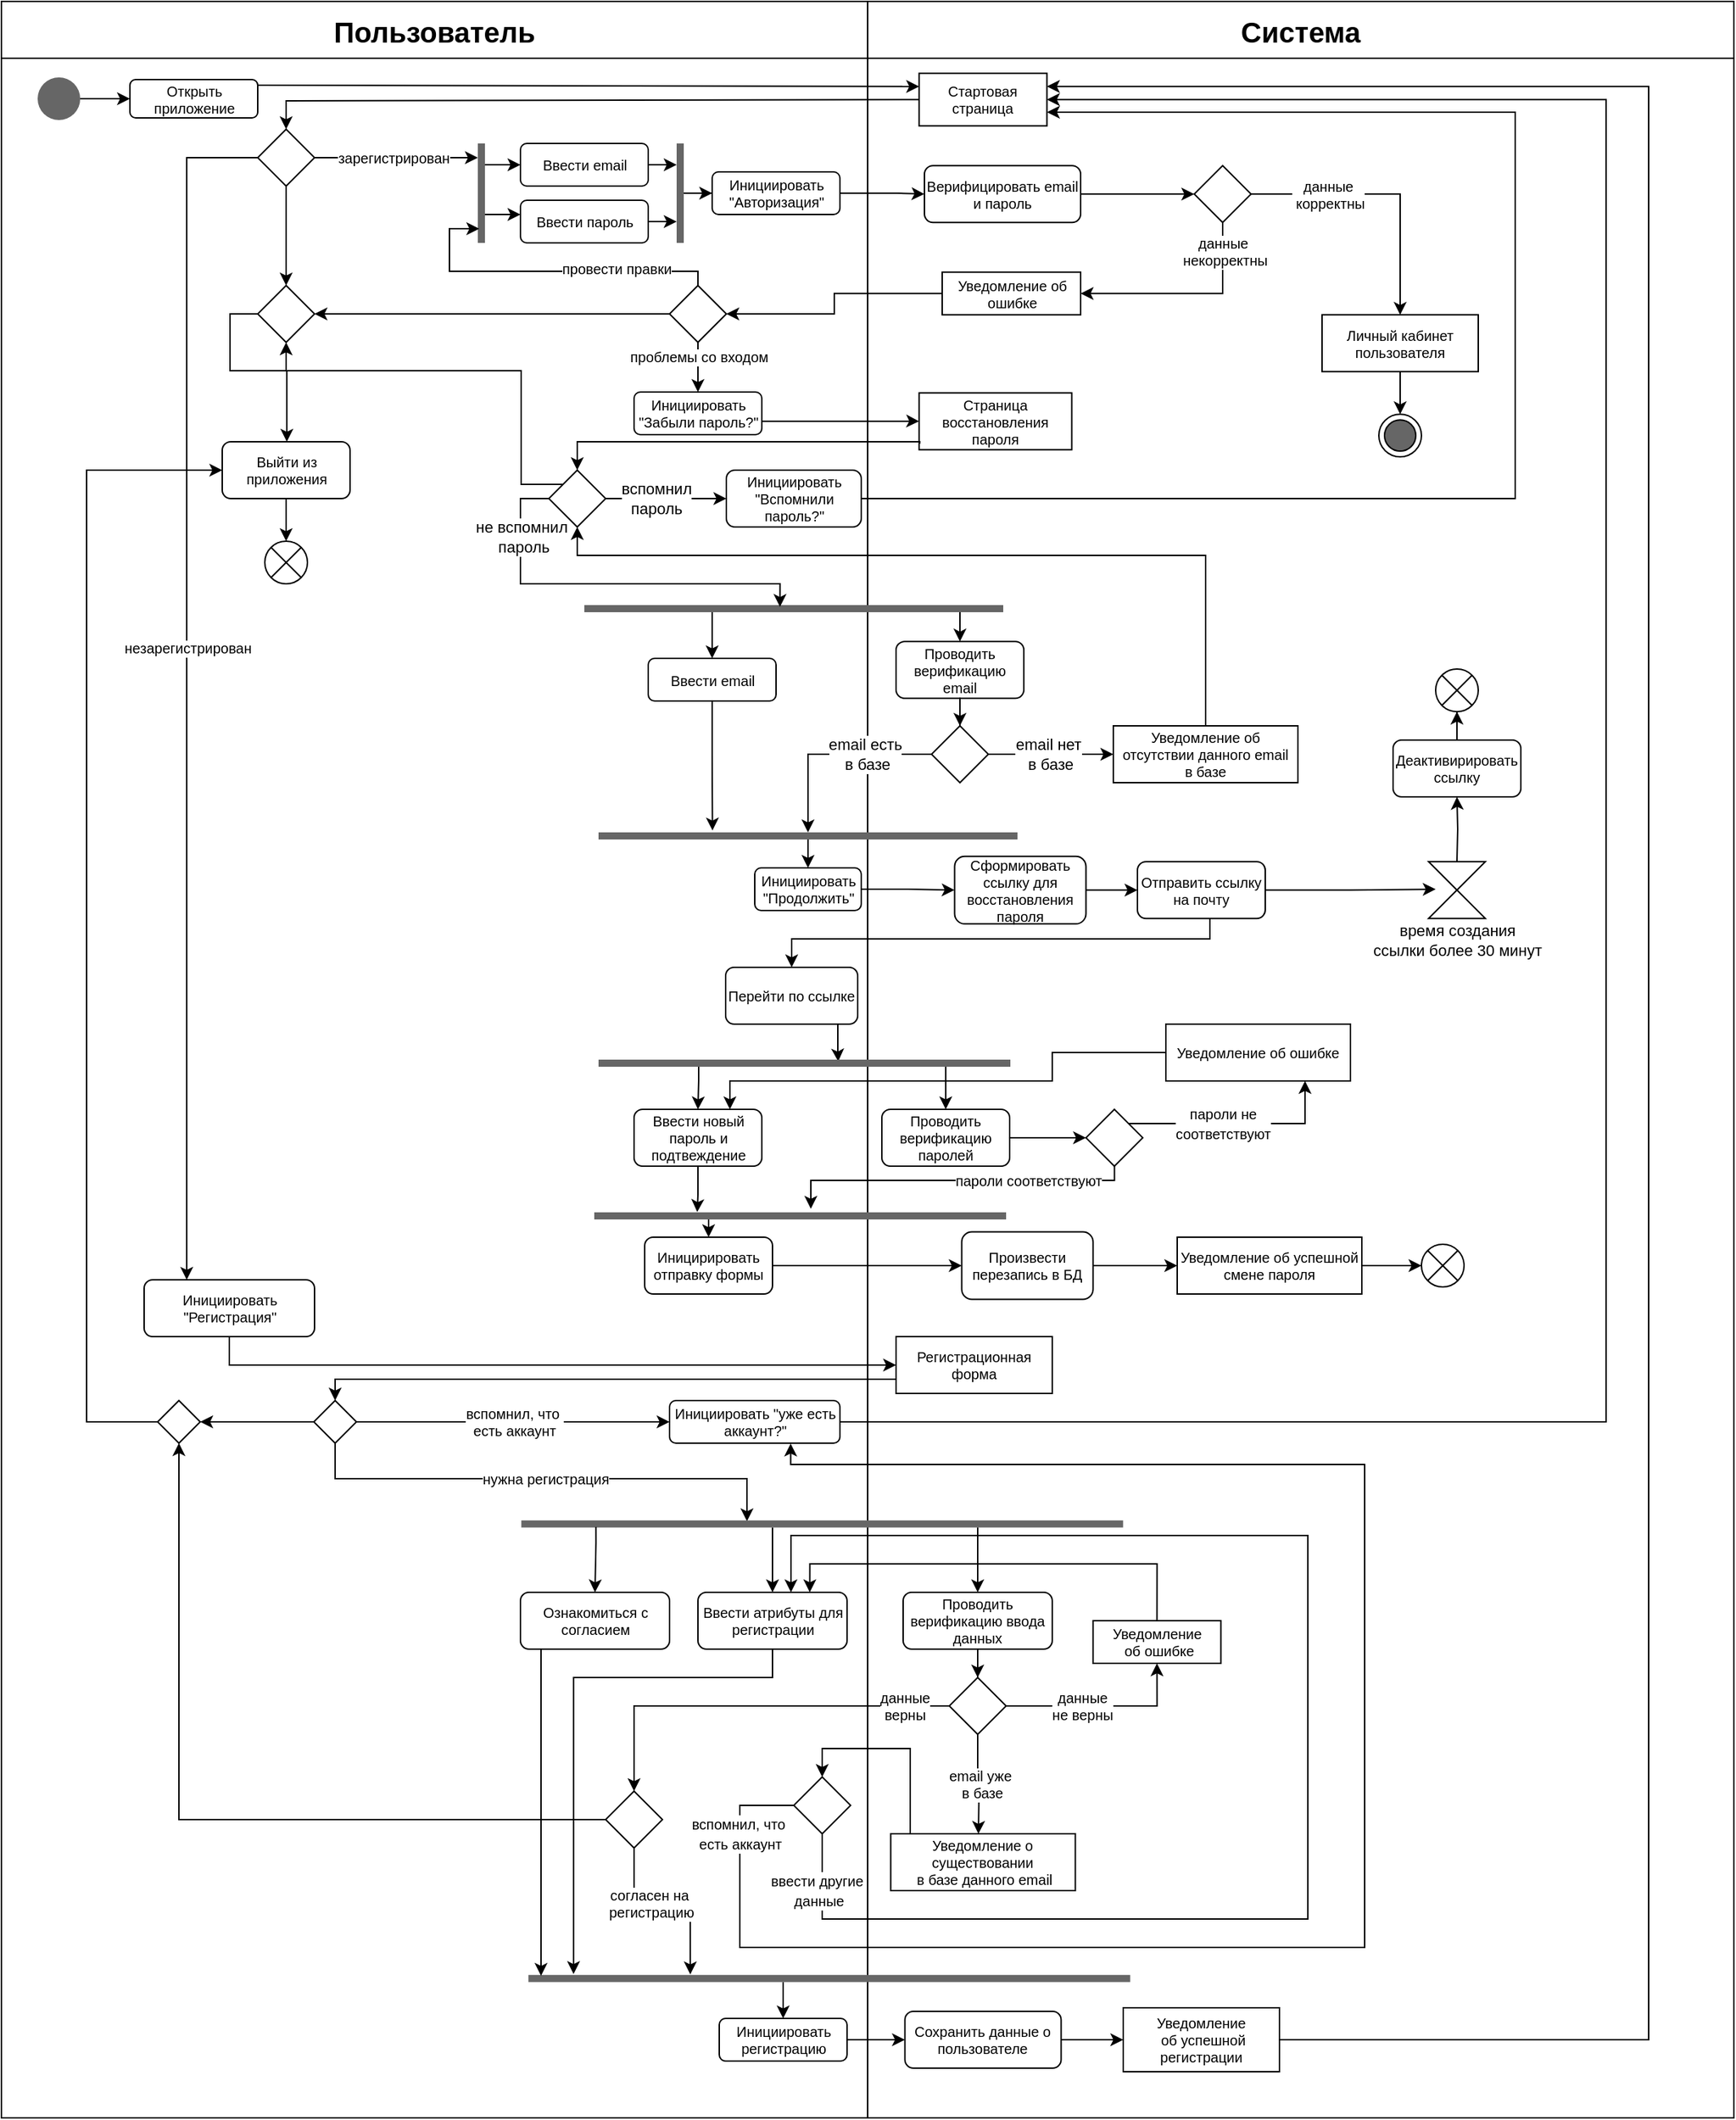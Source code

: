 <mxfile version="14.6.13" type="device" pages="2"><diagram id="f1z1NEqPtgm5kU-OfH7x" name="Registration/Authorization"><mxGraphModel dx="946" dy="657" grid="1" gridSize="10" guides="1" tooltips="1" connect="1" arrows="1" fold="1" page="1" pageScale="1" pageWidth="850" pageHeight="1100" math="0" shadow="0"><root><mxCell id="0"/><mxCell id="1" parent="0"/><mxCell id="p-WP7O-2NvVaQFSWvMlQ-8" value="Система" style="swimlane;fontSize=20;startSize=40;" parent="1" vertex="1"><mxGeometry x="620" y="10" width="610" height="1490" as="geometry"><mxRectangle x="720" y="10" width="70" height="23" as="alternateBounds"/></mxGeometry></mxCell><mxCell id="8JelGKM6iCUMPAPtBqXk-7" style="edgeStyle=orthogonalEdgeStyle;orthogonalLoop=1;jettySize=auto;html=1;entryX=0;entryY=0.5;entryDx=0;entryDy=0;rounded=0;fontSize=10;" parent="p-WP7O-2NvVaQFSWvMlQ-8" source="p-WP7O-2NvVaQFSWvMlQ-26" target="p-WP7O-2NvVaQFSWvMlQ-29" edge="1"><mxGeometry relative="1" as="geometry"><Array as="points"/></mxGeometry></mxCell><mxCell id="p-WP7O-2NvVaQFSWvMlQ-26" value="Верифицировать email и пароль" style="whiteSpace=wrap;html=1;rounded=1;fontSize=10;" parent="p-WP7O-2NvVaQFSWvMlQ-8" vertex="1"><mxGeometry x="40" y="115.63" width="110" height="40" as="geometry"/></mxCell><mxCell id="p-WP7O-2NvVaQFSWvMlQ-33" value="данные&lt;br style=&quot;font-size: 10px;&quot;&gt;&amp;nbsp;корректны" style="edgeStyle=orthogonalEdgeStyle;orthogonalLoop=1;jettySize=auto;html=1;rounded=0;exitX=1;exitY=0.5;exitDx=0;exitDy=0;entryX=0.5;entryY=0;entryDx=0;entryDy=0;fontSize=10;" parent="p-WP7O-2NvVaQFSWvMlQ-8" source="p-WP7O-2NvVaQFSWvMlQ-29" target="8JelGKM6iCUMPAPtBqXk-32" edge="1"><mxGeometry x="-0.429" relative="1" as="geometry"><mxPoint x="357" y="220.63" as="sourcePoint"/><mxPoint x="480" y="330.63" as="targetPoint"/><Array as="points"><mxPoint x="375" y="135.63"/></Array><mxPoint as="offset"/></mxGeometry></mxCell><mxCell id="p-WP7O-2NvVaQFSWvMlQ-34" value="данные&lt;br style=&quot;font-size: 10px;&quot;&gt;&amp;nbsp;некорректны" style="edgeStyle=orthogonalEdgeStyle;orthogonalLoop=1;jettySize=auto;html=1;entryX=1;entryY=0.5;entryDx=0;entryDy=0;rounded=0;fontSize=10;" parent="p-WP7O-2NvVaQFSWvMlQ-8" source="p-WP7O-2NvVaQFSWvMlQ-29" target="8JelGKM6iCUMPAPtBqXk-8" edge="1"><mxGeometry x="-0.724" relative="1" as="geometry"><mxPoint as="offset"/><mxPoint x="340" y="300.63" as="targetPoint"/><Array as="points"><mxPoint x="250" y="205.63"/></Array></mxGeometry></mxCell><mxCell id="p-WP7O-2NvVaQFSWvMlQ-29" value="" style="rhombus;whiteSpace=wrap;html=1;fontSize=10;" parent="p-WP7O-2NvVaQFSWvMlQ-8" vertex="1"><mxGeometry x="230" y="115.63" width="40" height="40" as="geometry"/></mxCell><mxCell id="8JelGKM6iCUMPAPtBqXk-8" value="Уведомление об ошибке" style="whiteSpace=wrap;html=1;fontSize=10;" parent="p-WP7O-2NvVaQFSWvMlQ-8" vertex="1"><mxGeometry x="52.5" y="190.63" width="97.5" height="30" as="geometry"/></mxCell><mxCell id="8JelGKM6iCUMPAPtBqXk-32" value="Личный кабинет пользователя" style="whiteSpace=wrap;html=1;fontSize=10;" parent="p-WP7O-2NvVaQFSWvMlQ-8" vertex="1"><mxGeometry x="320" y="220.63" width="110" height="40" as="geometry"/></mxCell><mxCell id="QDf7KH9-K9U6eCH4jNx5-16" value="" style="ellipse;html=1;shape=endState;rounded=0;fontSize=10;fillColor=#666666;" parent="p-WP7O-2NvVaQFSWvMlQ-8" vertex="1"><mxGeometry x="360" y="290.63" width="30" height="30" as="geometry"/></mxCell><mxCell id="8JelGKM6iCUMPAPtBqXk-28" value="Стартовая страница" style="rounded=0;whiteSpace=wrap;html=1;fontSize=10;" parent="p-WP7O-2NvVaQFSWvMlQ-8" vertex="1"><mxGeometry x="36.25" y="50.63" width="90" height="37" as="geometry"/></mxCell><mxCell id="5SSmkpFKb_UutsytWgrF-62" value="" style="rhombus;whiteSpace=wrap;html=1;fontSize=10;" parent="p-WP7O-2NvVaQFSWvMlQ-8" vertex="1"><mxGeometry x="57.5" y="1180" width="40" height="40" as="geometry"/></mxCell><mxCell id="kaBpj7hOFJesZ8tCgZkc-20" value="Страница восстановления пароля" style="whiteSpace=wrap;html=1;fontSize=10;" vertex="1" parent="p-WP7O-2NvVaQFSWvMlQ-8"><mxGeometry x="36.25" y="275.63" width="107.5" height="40" as="geometry"/></mxCell><mxCell id="kaBpj7hOFJesZ8tCgZkc-5" value="" style="edgeStyle=orthogonalEdgeStyle;rounded=0;orthogonalLoop=1;jettySize=auto;html=1;fontSize=10;entryX=0.5;entryY=0;entryDx=0;entryDy=0;" edge="1" parent="p-WP7O-2NvVaQFSWvMlQ-8" source="8JelGKM6iCUMPAPtBqXk-32" target="QDf7KH9-K9U6eCH4jNx5-16"><mxGeometry relative="1" as="geometry"><mxPoint x="395" y="290.63" as="targetPoint"/></mxGeometry></mxCell><mxCell id="kaBpj7hOFJesZ8tCgZkc-24" value="Проводить верификацию email" style="whiteSpace=wrap;html=1;rounded=1;fontSize=10;" vertex="1" parent="p-WP7O-2NvVaQFSWvMlQ-8"><mxGeometry x="20" y="450.63" width="90" height="40" as="geometry"/></mxCell><mxCell id="kaBpj7hOFJesZ8tCgZkc-73" style="edgeStyle=orthogonalEdgeStyle;rounded=0;orthogonalLoop=1;jettySize=auto;html=1;entryX=0;entryY=0.5;entryDx=0;entryDy=0;" edge="1" parent="p-WP7O-2NvVaQFSWvMlQ-8" source="kaBpj7hOFJesZ8tCgZkc-33" target="kaBpj7hOFJesZ8tCgZkc-35"><mxGeometry relative="1" as="geometry"/></mxCell><mxCell id="kaBpj7hOFJesZ8tCgZkc-33" value="Сформировать ссылку для восстановления пароля" style="whiteSpace=wrap;html=1;rounded=1;fontSize=10;" vertex="1" parent="p-WP7O-2NvVaQFSWvMlQ-8"><mxGeometry x="61.25" y="601.88" width="92.5" height="47.5" as="geometry"/></mxCell><mxCell id="kaBpj7hOFJesZ8tCgZkc-77" style="edgeStyle=orthogonalEdgeStyle;rounded=0;orthogonalLoop=1;jettySize=auto;html=1;" edge="1" parent="p-WP7O-2NvVaQFSWvMlQ-8" source="kaBpj7hOFJesZ8tCgZkc-35"><mxGeometry relative="1" as="geometry"><mxPoint x="400" y="625" as="targetPoint"/></mxGeometry></mxCell><mxCell id="kaBpj7hOFJesZ8tCgZkc-35" value="Отправить ссылку на почту" style="whiteSpace=wrap;html=1;rounded=1;fontSize=10;" vertex="1" parent="p-WP7O-2NvVaQFSWvMlQ-8"><mxGeometry x="190" y="605.63" width="90" height="40" as="geometry"/></mxCell><mxCell id="kaBpj7hOFJesZ8tCgZkc-58" value="Уведомление об отсутствии данного email&lt;br style=&quot;font-size: 10px&quot;&gt;&amp;nbsp;в базе&amp;nbsp;" style="rounded=0;whiteSpace=wrap;html=1;glass=0;fontSize=10;" vertex="1" parent="p-WP7O-2NvVaQFSWvMlQ-8"><mxGeometry x="173" y="510" width="130" height="40" as="geometry"/></mxCell><mxCell id="kaBpj7hOFJesZ8tCgZkc-80" style="edgeStyle=orthogonalEdgeStyle;rounded=0;orthogonalLoop=1;jettySize=auto;html=1;entryX=0.5;entryY=1;entryDx=0;entryDy=0;" edge="1" parent="p-WP7O-2NvVaQFSWvMlQ-8" target="kaBpj7hOFJesZ8tCgZkc-79"><mxGeometry relative="1" as="geometry"><mxPoint x="415" y="605.63" as="sourcePoint"/></mxGeometry></mxCell><mxCell id="kaBpj7hOFJesZ8tCgZkc-85" value="время создания &lt;br&gt;ссылки более 30 минут" style="edgeLabel;html=1;align=center;verticalAlign=middle;resizable=0;points=[];" vertex="1" connectable="0" parent="kaBpj7hOFJesZ8tCgZkc-80"><mxGeometry x="0.477" y="1" relative="1" as="geometry"><mxPoint x="1" y="89" as="offset"/></mxGeometry></mxCell><mxCell id="kaBpj7hOFJesZ8tCgZkc-82" style="edgeStyle=orthogonalEdgeStyle;rounded=0;orthogonalLoop=1;jettySize=auto;html=1;entryX=0.5;entryY=1;entryDx=0;entryDy=0;" edge="1" parent="p-WP7O-2NvVaQFSWvMlQ-8" source="kaBpj7hOFJesZ8tCgZkc-79" target="kaBpj7hOFJesZ8tCgZkc-81"><mxGeometry relative="1" as="geometry"/></mxCell><mxCell id="kaBpj7hOFJesZ8tCgZkc-79" value="Деактивирировать ссылку" style="whiteSpace=wrap;html=1;rounded=1;fontSize=10;" vertex="1" parent="p-WP7O-2NvVaQFSWvMlQ-8"><mxGeometry x="370" y="520" width="90" height="40" as="geometry"/></mxCell><mxCell id="kaBpj7hOFJesZ8tCgZkc-81" value="" style="shape=sumEllipse;perimeter=ellipsePerimeter;whiteSpace=wrap;html=1;backgroundOutline=1;rounded=0;" vertex="1" parent="p-WP7O-2NvVaQFSWvMlQ-8"><mxGeometry x="400" y="470" width="30" height="30" as="geometry"/></mxCell><mxCell id="kaBpj7hOFJesZ8tCgZkc-98" style="edgeStyle=orthogonalEdgeStyle;rounded=0;orthogonalLoop=1;jettySize=auto;html=1;entryX=0;entryY=0.5;entryDx=0;entryDy=0;" edge="1" parent="p-WP7O-2NvVaQFSWvMlQ-8" source="kaBpj7hOFJesZ8tCgZkc-95" target="kaBpj7hOFJesZ8tCgZkc-97"><mxGeometry relative="1" as="geometry"><mxPoint x="220" y="890" as="targetPoint"/></mxGeometry></mxCell><mxCell id="kaBpj7hOFJesZ8tCgZkc-95" value="Произвести перезапись в БД" style="whiteSpace=wrap;html=1;rounded=1;fontSize=10;" vertex="1" parent="p-WP7O-2NvVaQFSWvMlQ-8"><mxGeometry x="66.25" y="866.25" width="92.5" height="47.5" as="geometry"/></mxCell><mxCell id="kaBpj7hOFJesZ8tCgZkc-97" value="Уведомление об успешной смене пароля" style="rounded=0;whiteSpace=wrap;html=1;glass=0;fontSize=10;" vertex="1" parent="p-WP7O-2NvVaQFSWvMlQ-8"><mxGeometry x="218" y="870" width="130" height="40" as="geometry"/></mxCell><mxCell id="kaBpj7hOFJesZ8tCgZkc-110" value="&lt;font size=&quot;1&quot;&gt;&lt;br&gt;&lt;/font&gt;" style="edgeStyle=orthogonalEdgeStyle;rounded=0;orthogonalLoop=1;jettySize=auto;html=1;fontSize=20;entryX=0;entryY=0.5;entryDx=0;entryDy=0;" edge="1" parent="p-WP7O-2NvVaQFSWvMlQ-8" source="kaBpj7hOFJesZ8tCgZkc-103" target="kaBpj7hOFJesZ8tCgZkc-109"><mxGeometry x="0.715" y="85" relative="1" as="geometry"><mxPoint x="220" y="790" as="targetPoint"/><mxPoint x="-5" y="-30" as="offset"/></mxGeometry></mxCell><mxCell id="kaBpj7hOFJesZ8tCgZkc-103" value="Проводить верификацию паролей" style="whiteSpace=wrap;html=1;rounded=1;fontSize=10;" vertex="1" parent="p-WP7O-2NvVaQFSWvMlQ-8"><mxGeometry x="10" y="780" width="90" height="40" as="geometry"/></mxCell><mxCell id="kaBpj7hOFJesZ8tCgZkc-119" value="&lt;font style=&quot;font-size: 10px&quot;&gt;пароли не&lt;br&gt;соответствуют&lt;/font&gt;" style="edgeStyle=orthogonalEdgeStyle;rounded=0;orthogonalLoop=1;jettySize=auto;html=1;entryX=0.75;entryY=1;entryDx=0;entryDy=0;" edge="1" parent="p-WP7O-2NvVaQFSWvMlQ-8" source="kaBpj7hOFJesZ8tCgZkc-109" target="kaBpj7hOFJesZ8tCgZkc-120"><mxGeometry x="-0.144" relative="1" as="geometry"><mxPoint x="275" y="760" as="targetPoint"/><Array as="points"><mxPoint x="308" y="790"/><mxPoint x="308" y="760"/></Array><mxPoint as="offset"/></mxGeometry></mxCell><mxCell id="kaBpj7hOFJesZ8tCgZkc-122" value="&lt;span style=&quot;color: rgba(0 , 0 , 0 , 0) ; font-family: monospace ; font-size: 0px ; background-color: rgb(248 , 249 , 250)&quot;&gt;%3CmxGraphModel%3E%3Croot%3E%3CmxCell%20id%3D%220%22%2F%3E%3CmxCell%20id%3D%221%22%20parent%3D%220%22%2F%3E%3CmxCell%20id%3D%222%22%20value%3D%22%26lt%3Bspan%20style%3D%26quot%3Bfont-size%3A%20x-small%20%3B%20background-color%3A%20rgb(238%20%2C%20238%20%2C%20238)%26quot%3B%26gt%3B%D0%BF%D0%B0%D1%80%D0%BE%D0%BB%D0%B8%20%D1%81%D0%BE%D0%BE%D1%82%D0%B2%D0%B5%D1%82%D1%81%D1%82%D0%B2%D1%83%D1%8E%D1%82%26lt%3B%2Fspan%26gt%3B%22%20style%3D%22edgeLabel%3Bhtml%3D1%3Balign%3Dcenter%3BverticalAlign%3Dmiddle%3Bresizable%3D0%3Bpoints%3D%5B%5D%3BfontColor%3D%231A1A1A%3B%22%20vertex%3D%221%22%20connectable%3D%220%22%20parent%3D%221%22%3E%3CmxGeometry%20x%3D%22732.583%22%20y%3D%22840%22%20as%3D%22geometry%22%2F%3E%3C%2FmxCell%3E%3C%2Froot%3E%3C%2FmxGraphModel%3E&lt;/span&gt;" style="edgeLabel;html=1;align=center;verticalAlign=middle;resizable=0;points=[];" vertex="1" connectable="0" parent="kaBpj7hOFJesZ8tCgZkc-119"><mxGeometry x="-0.548" y="-2" relative="1" as="geometry"><mxPoint as="offset"/></mxGeometry></mxCell><mxCell id="kaBpj7hOFJesZ8tCgZkc-109" value="" style="rhombus;whiteSpace=wrap;html=1;fontSize=10;" vertex="1" parent="p-WP7O-2NvVaQFSWvMlQ-8"><mxGeometry x="153.75" y="780" width="40" height="40" as="geometry"/></mxCell><mxCell id="kaBpj7hOFJesZ8tCgZkc-31" value="" style="rhombus;whiteSpace=wrap;html=1;fontSize=10;" vertex="1" parent="p-WP7O-2NvVaQFSWvMlQ-8"><mxGeometry x="45" y="510" width="40" height="40" as="geometry"/></mxCell><mxCell id="kaBpj7hOFJesZ8tCgZkc-57" style="edgeStyle=orthogonalEdgeStyle;rounded=0;orthogonalLoop=1;jettySize=auto;html=1;entryX=0.5;entryY=0;entryDx=0;entryDy=0;" edge="1" parent="p-WP7O-2NvVaQFSWvMlQ-8" source="kaBpj7hOFJesZ8tCgZkc-24" target="kaBpj7hOFJesZ8tCgZkc-31"><mxGeometry relative="1" as="geometry"/></mxCell><mxCell id="kaBpj7hOFJesZ8tCgZkc-59" style="edgeStyle=orthogonalEdgeStyle;rounded=0;orthogonalLoop=1;jettySize=auto;html=1;entryX=0;entryY=0.5;entryDx=0;entryDy=0;" edge="1" parent="p-WP7O-2NvVaQFSWvMlQ-8" source="kaBpj7hOFJesZ8tCgZkc-31" target="kaBpj7hOFJesZ8tCgZkc-58"><mxGeometry relative="1" as="geometry"><mxPoint x="121.75" y="510" as="targetPoint"/></mxGeometry></mxCell><mxCell id="kaBpj7hOFJesZ8tCgZkc-60" value="&lt;span style=&quot;background-color: rgb(255 , 255 , 255)&quot;&gt;email нет&lt;br&gt;&amp;nbsp;в базе&lt;/span&gt;" style="edgeLabel;html=1;align=center;verticalAlign=middle;resizable=0;points=[];" vertex="1" connectable="0" parent="kaBpj7hOFJesZ8tCgZkc-59"><mxGeometry x="-0.489" y="-2" relative="1" as="geometry"><mxPoint x="19" y="-2" as="offset"/></mxGeometry></mxCell><mxCell id="kaBpj7hOFJesZ8tCgZkc-120" value="Уведомление об ошибке" style="rounded=0;whiteSpace=wrap;html=1;glass=0;fontSize=10;" vertex="1" parent="p-WP7O-2NvVaQFSWvMlQ-8"><mxGeometry x="210" y="720" width="130" height="40" as="geometry"/></mxCell><mxCell id="kaBpj7hOFJesZ8tCgZkc-107" value="" style="shape=sumEllipse;perimeter=ellipsePerimeter;whiteSpace=wrap;html=1;backgroundOutline=1;rounded=0;fontSize=20;" vertex="1" parent="p-WP7O-2NvVaQFSWvMlQ-8"><mxGeometry x="390" y="875" width="30" height="30" as="geometry"/></mxCell><mxCell id="kaBpj7hOFJesZ8tCgZkc-106" style="edgeStyle=orthogonalEdgeStyle;rounded=0;orthogonalLoop=1;jettySize=auto;html=1;fontSize=20;" edge="1" parent="p-WP7O-2NvVaQFSWvMlQ-8" source="kaBpj7hOFJesZ8tCgZkc-97" target="kaBpj7hOFJesZ8tCgZkc-107"><mxGeometry relative="1" as="geometry"><mxPoint x="406.25" y="886.25" as="targetPoint"/></mxGeometry></mxCell><mxCell id="8JelGKM6iCUMPAPtBqXk-21" value="Регистрационная форма" style="whiteSpace=wrap;html=1;fontSize=10;" parent="p-WP7O-2NvVaQFSWvMlQ-8" vertex="1"><mxGeometry x="20" y="940" width="110" height="40" as="geometry"/></mxCell><mxCell id="QDf7KH9-K9U6eCH4jNx5-11" value="Проводить верификацию ввода данных" style="whiteSpace=wrap;html=1;rounded=1;fontSize=10;" parent="p-WP7O-2NvVaQFSWvMlQ-8" vertex="1"><mxGeometry x="25" y="1120" width="105" height="40" as="geometry"/></mxCell><mxCell id="QDf7KH9-K9U6eCH4jNx5-17" style="edgeStyle=orthogonalEdgeStyle;rounded=0;orthogonalLoop=1;jettySize=auto;html=1;entryX=0.5;entryY=0;entryDx=0;entryDy=0;fontSize=10;" parent="p-WP7O-2NvVaQFSWvMlQ-8" source="QDf7KH9-K9U6eCH4jNx5-11" target="5SSmkpFKb_UutsytWgrF-62" edge="1"><mxGeometry relative="1" as="geometry"><mxPoint x="113" y="1205" as="targetPoint"/></mxGeometry></mxCell><mxCell id="QDf7KH9-K9U6eCH4jNx5-39" value="Уведомление о существовании&lt;br style=&quot;font-size: 10px;&quot;&gt;&amp;nbsp;в базе данного email" style="rounded=0;whiteSpace=wrap;html=1;glass=0;fontSize=10;" parent="p-WP7O-2NvVaQFSWvMlQ-8" vertex="1"><mxGeometry x="16.25" y="1290" width="130" height="40" as="geometry"/></mxCell><mxCell id="QDf7KH9-K9U6eCH4jNx5-22" value="Уведомление&lt;br style=&quot;font-size: 10px;&quot;&gt;&amp;nbsp;об ошибке" style="rounded=0;whiteSpace=wrap;html=1;glass=0;fontSize=10;" parent="p-WP7O-2NvVaQFSWvMlQ-8" vertex="1"><mxGeometry x="158.75" y="1140" width="90" height="30" as="geometry"/></mxCell><mxCell id="QDf7KH9-K9U6eCH4jNx5-19" value="данные &lt;br style=&quot;font-size: 10px;&quot;&gt;не верны" style="edgeStyle=orthogonalEdgeStyle;rounded=0;orthogonalLoop=1;jettySize=auto;html=1;entryX=0.5;entryY=1;entryDx=0;entryDy=0;exitX=1;exitY=0.5;exitDx=0;exitDy=0;fontSize=10;" parent="p-WP7O-2NvVaQFSWvMlQ-8" source="5SSmkpFKb_UutsytWgrF-62" target="QDf7KH9-K9U6eCH4jNx5-22" edge="1"><mxGeometry x="-0.219" relative="1" as="geometry"><mxPoint x="87.5" y="1253.38" as="sourcePoint"/><mxPoint x="152.5" y="1223.38" as="targetPoint"/><Array as="points"><mxPoint x="204" y="1200"/></Array><mxPoint as="offset"/></mxGeometry></mxCell><mxCell id="5SSmkpFKb_UutsytWgrF-12" value="Сохранить данные о пользователе" style="whiteSpace=wrap;html=1;rounded=1;fontSize=10;" parent="p-WP7O-2NvVaQFSWvMlQ-8" vertex="1"><mxGeometry x="26.25" y="1415" width="110" height="40" as="geometry"/></mxCell><mxCell id="5SSmkpFKb_UutsytWgrF-14" value="Уведомление&lt;br style=&quot;font-size: 10px;&quot;&gt;&amp;nbsp;об успешной регистрации" style="rounded=0;whiteSpace=wrap;html=1;glass=0;fontSize=10;" parent="p-WP7O-2NvVaQFSWvMlQ-8" vertex="1"><mxGeometry x="180" y="1412.5" width="110" height="45" as="geometry"/></mxCell><mxCell id="5SSmkpFKb_UutsytWgrF-16" style="edgeStyle=orthogonalEdgeStyle;rounded=0;orthogonalLoop=1;jettySize=auto;html=1;fontSize=10;" parent="p-WP7O-2NvVaQFSWvMlQ-8" source="5SSmkpFKb_UutsytWgrF-12" target="5SSmkpFKb_UutsytWgrF-14" edge="1"><mxGeometry relative="1" as="geometry"/></mxCell><mxCell id="kaBpj7hOFJesZ8tCgZkc-144" style="edgeStyle=orthogonalEdgeStyle;rounded=0;orthogonalLoop=1;jettySize=auto;html=1;entryX=1;entryY=0.25;entryDx=0;entryDy=0;" edge="1" parent="p-WP7O-2NvVaQFSWvMlQ-8" source="5SSmkpFKb_UutsytWgrF-14" target="8JelGKM6iCUMPAPtBqXk-28"><mxGeometry relative="1" as="geometry"><mxPoint x="580" y="60" as="targetPoint"/><Array as="points"><mxPoint x="550" y="1435"/><mxPoint x="550" y="60"/></Array></mxGeometry></mxCell><mxCell id="kaBpj7hOFJesZ8tCgZkc-145" value="" style="shape=collate;whiteSpace=wrap;html=1;" vertex="1" parent="p-WP7O-2NvVaQFSWvMlQ-8"><mxGeometry x="395" y="605.63" width="40" height="40" as="geometry"/></mxCell><mxCell id="p-WP7O-2NvVaQFSWvMlQ-7" value="Пользователь" style="swimlane;fontSize=20;startSize=40;" parent="1" vertex="1"><mxGeometry x="10" y="10" width="610" height="1490" as="geometry"/></mxCell><mxCell id="p-WP7O-2NvVaQFSWvMlQ-11" value="Открыть приложение" style="whiteSpace=wrap;html=1;rounded=1;fontSize=10;" parent="p-WP7O-2NvVaQFSWvMlQ-7" vertex="1"><mxGeometry x="90.5" y="55" width="90" height="27" as="geometry"/></mxCell><mxCell id="p-WP7O-2NvVaQFSWvMlQ-17" value="незарегистрирован" style="edgeStyle=orthogonalEdgeStyle;orthogonalLoop=1;jettySize=auto;html=1;rounded=0;entryX=0.25;entryY=0;entryDx=0;entryDy=0;exitX=0;exitY=0.5;exitDx=0;exitDy=0;fontSize=10;" parent="p-WP7O-2NvVaQFSWvMlQ-7" source="p-WP7O-2NvVaQFSWvMlQ-12" target="p-WP7O-2NvVaQFSWvMlQ-15" edge="1"><mxGeometry x="-0.059" relative="1" as="geometry"><Array as="points"><mxPoint x="131" y="110"/></Array><mxPoint as="offset"/><mxPoint x="185.5" y="210" as="targetPoint"/><mxPoint x="-64.5" y="180" as="sourcePoint"/></mxGeometry></mxCell><mxCell id="8JelGKM6iCUMPAPtBqXk-11" value="" style="edgeStyle=orthogonalEdgeStyle;orthogonalLoop=1;jettySize=auto;html=1;fontSize=10;rounded=0;" parent="p-WP7O-2NvVaQFSWvMlQ-7" source="p-WP7O-2NvVaQFSWvMlQ-12" target="8JelGKM6iCUMPAPtBqXk-10" edge="1"><mxGeometry relative="1" as="geometry"/></mxCell><mxCell id="p-WP7O-2NvVaQFSWvMlQ-12" value="" style="rhombus;whiteSpace=wrap;html=1;fontSize=10;" parent="p-WP7O-2NvVaQFSWvMlQ-7" vertex="1"><mxGeometry x="180.5" y="90" width="40" height="40" as="geometry"/></mxCell><mxCell id="p-WP7O-2NvVaQFSWvMlQ-14" value="Ввести пароль" style="whiteSpace=wrap;html=1;rounded=1;fontSize=10;" parent="p-WP7O-2NvVaQFSWvMlQ-7" vertex="1"><mxGeometry x="365.5" y="140" width="90" height="30" as="geometry"/></mxCell><mxCell id="p-WP7O-2NvVaQFSWvMlQ-15" value="Инициировать &quot;Регистрация&quot;" style="whiteSpace=wrap;html=1;rounded=1;fontSize=10;" parent="p-WP7O-2NvVaQFSWvMlQ-7" vertex="1"><mxGeometry x="100.5" y="900" width="120" height="40" as="geometry"/></mxCell><mxCell id="8JelGKM6iCUMPAPtBqXk-26" style="edgeStyle=orthogonalEdgeStyle;rounded=0;orthogonalLoop=1;jettySize=auto;html=1;fontSize=10;" parent="p-WP7O-2NvVaQFSWvMlQ-7" source="p-WP7O-2NvVaQFSWvMlQ-24" target="p-WP7O-2NvVaQFSWvMlQ-11" edge="1"><mxGeometry relative="1" as="geometry"/></mxCell><mxCell id="p-WP7O-2NvVaQFSWvMlQ-24" value="" style="ellipse;strokeColor=none;fontSize=10;fillColor=#666666;" parent="p-WP7O-2NvVaQFSWvMlQ-7" vertex="1"><mxGeometry x="25.5" y="53.5" width="30" height="30" as="geometry"/></mxCell><mxCell id="p-WP7O-2NvVaQFSWvMlQ-44" value="Ввести email" style="whiteSpace=wrap;html=1;rounded=1;fontSize=10;" parent="p-WP7O-2NvVaQFSWvMlQ-7" vertex="1"><mxGeometry x="365.5" y="100" width="90" height="30" as="geometry"/></mxCell><mxCell id="8JelGKM6iCUMPAPtBqXk-1" value="" style="html=1;points=[];perimeter=orthogonalPerimeter;strokeColor=none;fontSize=10;fillColor=#666666;" parent="p-WP7O-2NvVaQFSWvMlQ-7" vertex="1"><mxGeometry x="475.5" y="100" width="5" height="70" as="geometry"/></mxCell><mxCell id="8JelGKM6iCUMPAPtBqXk-9" value="Выйти из приложения" style="whiteSpace=wrap;html=1;rounded=1;fontSize=10;" parent="p-WP7O-2NvVaQFSWvMlQ-7" vertex="1"><mxGeometry x="155.5" y="310" width="90" height="40" as="geometry"/></mxCell><mxCell id="kaBpj7hOFJesZ8tCgZkc-7" style="edgeStyle=orthogonalEdgeStyle;rounded=0;orthogonalLoop=1;jettySize=auto;html=1;fontSize=10;exitX=0;exitY=0.5;exitDx=0;exitDy=0;" edge="1" parent="p-WP7O-2NvVaQFSWvMlQ-7" source="8JelGKM6iCUMPAPtBqXk-10" target="8JelGKM6iCUMPAPtBqXk-9"><mxGeometry relative="1" as="geometry"><Array as="points"><mxPoint x="161" y="220"/><mxPoint x="161" y="260"/><mxPoint x="201" y="260"/></Array></mxGeometry></mxCell><mxCell id="8JelGKM6iCUMPAPtBqXk-10" value="" style="rhombus;whiteSpace=wrap;html=1;fontSize=10;" parent="p-WP7O-2NvVaQFSWvMlQ-7" vertex="1"><mxGeometry x="180.5" y="200" width="40" height="40" as="geometry"/></mxCell><mxCell id="8JelGKM6iCUMPAPtBqXk-16" value="" style="shape=sumEllipse;perimeter=ellipsePerimeter;whiteSpace=wrap;html=1;backgroundOutline=1;fontSize=10;" parent="p-WP7O-2NvVaQFSWvMlQ-7" vertex="1"><mxGeometry x="185.5" y="380" width="30" height="30" as="geometry"/></mxCell><mxCell id="8JelGKM6iCUMPAPtBqXk-18" style="edgeStyle=orthogonalEdgeStyle;orthogonalLoop=1;jettySize=auto;html=1;entryX=0.5;entryY=0;entryDx=0;entryDy=0;rounded=0;fontSize=10;" parent="p-WP7O-2NvVaQFSWvMlQ-7" source="8JelGKM6iCUMPAPtBqXk-9" target="8JelGKM6iCUMPAPtBqXk-16" edge="1"><mxGeometry relative="1" as="geometry"/></mxCell><mxCell id="5SSmkpFKb_UutsytWgrF-47" value="нужна регистрация" style="edgeStyle=orthogonalEdgeStyle;rounded=0;orthogonalLoop=1;jettySize=auto;html=1;entryX=0.125;entryY=0.625;entryDx=0;entryDy=0;entryPerimeter=0;fontSize=10;" parent="p-WP7O-2NvVaQFSWvMlQ-7" source="5SSmkpFKb_UutsytWgrF-40" target="8JelGKM6iCUMPAPtBqXk-42" edge="1"><mxGeometry relative="1" as="geometry"><Array as="points"><mxPoint x="235" y="1040"/><mxPoint x="525" y="1040"/></Array></mxGeometry></mxCell><mxCell id="5SSmkpFKb_UutsytWgrF-49" value="вспомнил, что&amp;nbsp;&lt;br style=&quot;font-size: 10px&quot;&gt;есть аккаунт" style="edgeStyle=orthogonalEdgeStyle;rounded=0;orthogonalLoop=1;jettySize=auto;html=1;entryX=0;entryY=0.5;entryDx=0;entryDy=0;fontSize=10;" parent="p-WP7O-2NvVaQFSWvMlQ-7" source="5SSmkpFKb_UutsytWgrF-40" target="5SSmkpFKb_UutsytWgrF-48" edge="1"><mxGeometry relative="1" as="geometry"/></mxCell><mxCell id="5SSmkpFKb_UutsytWgrF-52" value="" style="edgeStyle=orthogonalEdgeStyle;rounded=0;orthogonalLoop=1;jettySize=auto;html=1;fontSize=10;" parent="p-WP7O-2NvVaQFSWvMlQ-7" source="5SSmkpFKb_UutsytWgrF-40" target="5SSmkpFKb_UutsytWgrF-51" edge="1"><mxGeometry relative="1" as="geometry"/></mxCell><mxCell id="5SSmkpFKb_UutsytWgrF-40" value="" style="rhombus;whiteSpace=wrap;html=1;fontSize=10;" parent="p-WP7O-2NvVaQFSWvMlQ-7" vertex="1"><mxGeometry x="220" y="985" width="30" height="30" as="geometry"/></mxCell><mxCell id="5SSmkpFKb_UutsytWgrF-46" style="edgeStyle=orthogonalEdgeStyle;rounded=0;orthogonalLoop=1;jettySize=auto;html=1;entryX=0.5;entryY=0;entryDx=0;entryDy=0;fontSize=10;" parent="p-WP7O-2NvVaQFSWvMlQ-7" source="8JelGKM6iCUMPAPtBqXk-42" target="QDf7KH9-K9U6eCH4jNx5-7" edge="1"><mxGeometry relative="1" as="geometry"><Array as="points"><mxPoint x="543.5" y="1089"/></Array></mxGeometry></mxCell><mxCell id="8JelGKM6iCUMPAPtBqXk-42" value="" style="html=1;points=[];perimeter=orthogonalPerimeter;strokeColor=none;rotation=90;fontSize=10;fillColor=#666666;" parent="p-WP7O-2NvVaQFSWvMlQ-7" vertex="1"><mxGeometry x="575.5" y="860" width="5" height="423.75" as="geometry"/></mxCell><mxCell id="QDf7KH9-K9U6eCH4jNx5-13" style="edgeStyle=orthogonalEdgeStyle;rounded=0;orthogonalLoop=1;jettySize=auto;html=1;entryX=0.5;entryY=0;entryDx=0;entryDy=0;exitX=0.916;exitY=0.876;exitDx=0;exitDy=0;exitPerimeter=0;fontSize=10;" parent="p-WP7O-2NvVaQFSWvMlQ-7" source="8JelGKM6iCUMPAPtBqXk-42" target="QDf7KH9-K9U6eCH4jNx5-8" edge="1"><mxGeometry relative="1" as="geometry"><mxPoint x="418.5" y="1085" as="sourcePoint"/><Array as="points"><mxPoint x="418.5" y="1085"/><mxPoint x="418.5" y="1085"/></Array></mxGeometry></mxCell><mxCell id="5SSmkpFKb_UutsytWgrF-48" value="&lt;span style=&quot;font-size: 10px;&quot;&gt;Инициировать &quot;уже есть аккаунт?&quot;&lt;/span&gt;" style="rounded=1;whiteSpace=wrap;html=1;glass=0;fontSize=10;" parent="p-WP7O-2NvVaQFSWvMlQ-7" vertex="1"><mxGeometry x="470.5" y="985" width="120" height="30" as="geometry"/></mxCell><mxCell id="5SSmkpFKb_UutsytWgrF-51" value="" style="rhombus;whiteSpace=wrap;html=1;fontSize=10;" parent="p-WP7O-2NvVaQFSWvMlQ-7" vertex="1"><mxGeometry x="110" y="985" width="30" height="30" as="geometry"/></mxCell><mxCell id="QDf7KH9-K9U6eCH4jNx5-7" value="Ввести атрибуты для регистрации" style="whiteSpace=wrap;html=1;rounded=1;fontSize=10;" parent="p-WP7O-2NvVaQFSWvMlQ-7" vertex="1"><mxGeometry x="490.5" y="1120" width="105" height="40" as="geometry"/></mxCell><mxCell id="QDf7KH9-K9U6eCH4jNx5-8" value="Ознакомиться с согласием" style="whiteSpace=wrap;html=1;rounded=1;fontSize=10;" parent="p-WP7O-2NvVaQFSWvMlQ-7" vertex="1"><mxGeometry x="365.5" y="1120" width="105" height="40" as="geometry"/></mxCell><mxCell id="QDf7KH9-K9U6eCH4jNx5-31" value="Инициировать регистрацию" style="whiteSpace=wrap;html=1;rounded=1;fontSize=10;" parent="p-WP7O-2NvVaQFSWvMlQ-7" vertex="1"><mxGeometry x="505.5" y="1420" width="90" height="30" as="geometry"/></mxCell><mxCell id="5SSmkpFKb_UutsytWgrF-19" value="" style="rhombus;whiteSpace=wrap;html=1;fontSize=10;" parent="p-WP7O-2NvVaQFSWvMlQ-7" vertex="1"><mxGeometry x="425.5" y="1260" width="40" height="40" as="geometry"/></mxCell><mxCell id="kaBpj7hOFJesZ8tCgZkc-13" style="edgeStyle=orthogonalEdgeStyle;rounded=0;orthogonalLoop=1;jettySize=auto;html=1;entryX=1;entryY=0.5;entryDx=0;entryDy=0;fontSize=10;" edge="1" parent="p-WP7O-2NvVaQFSWvMlQ-7" source="kaBpj7hOFJesZ8tCgZkc-8" target="8JelGKM6iCUMPAPtBqXk-10"><mxGeometry relative="1" as="geometry"><Array as="points"><mxPoint x="325.5" y="220"/><mxPoint x="325.5" y="220"/></Array></mxGeometry></mxCell><mxCell id="kaBpj7hOFJesZ8tCgZkc-14" style="edgeStyle=orthogonalEdgeStyle;rounded=0;orthogonalLoop=1;jettySize=auto;html=1;entryX=0.5;entryY=0;entryDx=0;entryDy=0;fontSize=10;" edge="1" parent="p-WP7O-2NvVaQFSWvMlQ-7" source="kaBpj7hOFJesZ8tCgZkc-8" target="kaBpj7hOFJesZ8tCgZkc-16"><mxGeometry relative="1" as="geometry"><mxPoint x="490.74" y="305.52" as="targetPoint"/></mxGeometry></mxCell><mxCell id="kaBpj7hOFJesZ8tCgZkc-18" value="проблемы со входом" style="edgeLabel;html=1;align=center;verticalAlign=middle;resizable=0;points=[];fontSize=10;" vertex="1" connectable="0" parent="kaBpj7hOFJesZ8tCgZkc-14"><mxGeometry x="-0.438" y="-2" relative="1" as="geometry"><mxPoint x="2" y="-3" as="offset"/></mxGeometry></mxCell><mxCell id="kaBpj7hOFJesZ8tCgZkc-8" value="" style="rhombus;whiteSpace=wrap;html=1;fontSize=10;" vertex="1" parent="p-WP7O-2NvVaQFSWvMlQ-7"><mxGeometry x="470.5" y="200" width="40" height="40" as="geometry"/></mxCell><mxCell id="kaBpj7hOFJesZ8tCgZkc-16" value="Инициировать &quot;Забыли пароль?&quot;" style="whiteSpace=wrap;html=1;rounded=1;fontSize=10;" vertex="1" parent="p-WP7O-2NvVaQFSWvMlQ-7"><mxGeometry x="445.5" y="275" width="90" height="30" as="geometry"/></mxCell><mxCell id="kaBpj7hOFJesZ8tCgZkc-70" style="edgeStyle=orthogonalEdgeStyle;rounded=1;orthogonalLoop=1;jettySize=auto;html=1;entryX=-0.267;entryY=0.728;entryDx=0;entryDy=0;entryPerimeter=0;" edge="1" parent="p-WP7O-2NvVaQFSWvMlQ-7" source="kaBpj7hOFJesZ8tCgZkc-23" target="kaBpj7hOFJesZ8tCgZkc-66"><mxGeometry relative="1" as="geometry"/></mxCell><mxCell id="kaBpj7hOFJesZ8tCgZkc-23" value="Ввести email" style="whiteSpace=wrap;html=1;rounded=1;fontSize=10;" vertex="1" parent="p-WP7O-2NvVaQFSWvMlQ-7"><mxGeometry x="455.5" y="462.5" width="90" height="30" as="geometry"/></mxCell><mxCell id="kaBpj7hOFJesZ8tCgZkc-65" style="edgeStyle=orthogonalEdgeStyle;rounded=0;orthogonalLoop=1;jettySize=auto;html=1;entryX=0.5;entryY=0;entryDx=0;entryDy=0;" edge="1" parent="p-WP7O-2NvVaQFSWvMlQ-7" source="kaBpj7hOFJesZ8tCgZkc-22" target="kaBpj7hOFJesZ8tCgZkc-23"><mxGeometry relative="1" as="geometry"><Array as="points"><mxPoint x="500.5" y="440"/><mxPoint x="500.5" y="440"/></Array></mxGeometry></mxCell><mxCell id="kaBpj7hOFJesZ8tCgZkc-22" value="" style="html=1;points=[];perimeter=orthogonalPerimeter;strokeColor=none;rotation=90;fontSize=10;fillColor=#666666;" vertex="1" parent="p-WP7O-2NvVaQFSWvMlQ-7"><mxGeometry x="555.5" y="280" width="5" height="295" as="geometry"/></mxCell><mxCell id="kaBpj7hOFJesZ8tCgZkc-49" value="вспомнил &lt;br&gt;пароль" style="edgeStyle=orthogonalEdgeStyle;rounded=0;orthogonalLoop=1;jettySize=auto;html=1;entryX=0;entryY=0.5;entryDx=0;entryDy=0;" edge="1" parent="p-WP7O-2NvVaQFSWvMlQ-7" source="kaBpj7hOFJesZ8tCgZkc-44" target="kaBpj7hOFJesZ8tCgZkc-48"><mxGeometry x="-0.179" relative="1" as="geometry"><mxPoint as="offset"/></mxGeometry></mxCell><mxCell id="kaBpj7hOFJesZ8tCgZkc-52" value="не вспомнил&lt;br&gt;&amp;nbsp;пароль" style="edgeStyle=orthogonalEdgeStyle;rounded=0;orthogonalLoop=1;jettySize=auto;html=1;exitX=0;exitY=0.5;exitDx=0;exitDy=0;entryX=0.257;entryY=0.533;entryDx=0;entryDy=0;entryPerimeter=0;" edge="1" parent="p-WP7O-2NvVaQFSWvMlQ-7" source="kaBpj7hOFJesZ8tCgZkc-44" target="kaBpj7hOFJesZ8tCgZkc-22"><mxGeometry x="-0.665" relative="1" as="geometry"><mxPoint x="547.5" y="410" as="targetPoint"/><Array as="points"><mxPoint x="365.5" y="350"/><mxPoint x="365.5" y="410"/><mxPoint x="548.5" y="410"/></Array><mxPoint as="offset"/></mxGeometry></mxCell><mxCell id="kaBpj7hOFJesZ8tCgZkc-64" style="edgeStyle=orthogonalEdgeStyle;rounded=0;orthogonalLoop=1;jettySize=auto;html=1;exitX=0;exitY=0;exitDx=0;exitDy=0;entryX=0.5;entryY=1;entryDx=0;entryDy=0;" edge="1" parent="p-WP7O-2NvVaQFSWvMlQ-7" source="kaBpj7hOFJesZ8tCgZkc-44" target="8JelGKM6iCUMPAPtBqXk-10"><mxGeometry relative="1" as="geometry"><Array as="points"><mxPoint x="366" y="340"/><mxPoint x="366" y="260"/><mxPoint x="201" y="260"/></Array></mxGeometry></mxCell><mxCell id="kaBpj7hOFJesZ8tCgZkc-44" value="" style="rhombus;whiteSpace=wrap;html=1;fontSize=10;" vertex="1" parent="p-WP7O-2NvVaQFSWvMlQ-7"><mxGeometry x="385.5" y="330" width="40" height="40" as="geometry"/></mxCell><mxCell id="kaBpj7hOFJesZ8tCgZkc-48" value="Инициировать &quot;Вспомнили пароль?&quot;" style="whiteSpace=wrap;html=1;rounded=1;fontSize=10;" vertex="1" parent="p-WP7O-2NvVaQFSWvMlQ-7"><mxGeometry x="510.5" y="330" width="95" height="40" as="geometry"/></mxCell><mxCell id="kaBpj7hOFJesZ8tCgZkc-53" value="Инициировать &quot;Продолжить&quot;" style="whiteSpace=wrap;html=1;rounded=1;fontSize=10;" vertex="1" parent="p-WP7O-2NvVaQFSWvMlQ-7"><mxGeometry x="530.5" y="610" width="75" height="30" as="geometry"/></mxCell><mxCell id="kaBpj7hOFJesZ8tCgZkc-69" style="edgeStyle=orthogonalEdgeStyle;rounded=0;orthogonalLoop=1;jettySize=auto;html=1;" edge="1" parent="p-WP7O-2NvVaQFSWvMlQ-7" source="kaBpj7hOFJesZ8tCgZkc-66" target="kaBpj7hOFJesZ8tCgZkc-53"><mxGeometry relative="1" as="geometry"><Array as="points"><mxPoint x="568.5" y="600"/><mxPoint x="568.5" y="600"/></Array></mxGeometry></mxCell><mxCell id="kaBpj7hOFJesZ8tCgZkc-66" value="" style="html=1;points=[];perimeter=orthogonalPerimeter;strokeColor=none;rotation=90;fontSize=10;fillColor=#666666;" vertex="1" parent="p-WP7O-2NvVaQFSWvMlQ-7"><mxGeometry x="565.5" y="440" width="5" height="295" as="geometry"/></mxCell><mxCell id="kaBpj7hOFJesZ8tCgZkc-102" style="edgeStyle=orthogonalEdgeStyle;rounded=0;orthogonalLoop=1;jettySize=auto;html=1;entryX=0.26;entryY=0.418;entryDx=0;entryDy=0;entryPerimeter=0;fontSize=20;" edge="1" parent="p-WP7O-2NvVaQFSWvMlQ-7" source="kaBpj7hOFJesZ8tCgZkc-86" target="kaBpj7hOFJesZ8tCgZkc-99"><mxGeometry relative="1" as="geometry"><Array as="points"><mxPoint x="589" y="740"/><mxPoint x="589" y="740"/></Array></mxGeometry></mxCell><mxCell id="kaBpj7hOFJesZ8tCgZkc-86" value="Перейти по ссылке" style="whiteSpace=wrap;html=1;rounded=1;fontSize=10;" vertex="1" parent="p-WP7O-2NvVaQFSWvMlQ-7"><mxGeometry x="510" y="680" width="93" height="40" as="geometry"/></mxCell><mxCell id="kaBpj7hOFJesZ8tCgZkc-88" value="Ввести новый пароль и подтвеждение" style="whiteSpace=wrap;html=1;rounded=1;fontSize=10;" vertex="1" parent="p-WP7O-2NvVaQFSWvMlQ-7"><mxGeometry x="445.5" y="780" width="90" height="40" as="geometry"/></mxCell><mxCell id="kaBpj7hOFJesZ8tCgZkc-90" value="Иницирировать отправку формы" style="whiteSpace=wrap;html=1;rounded=1;fontSize=10;" vertex="1" parent="p-WP7O-2NvVaQFSWvMlQ-7"><mxGeometry x="453" y="870" width="90" height="40" as="geometry"/></mxCell><mxCell id="kaBpj7hOFJesZ8tCgZkc-104" style="edgeStyle=orthogonalEdgeStyle;rounded=0;orthogonalLoop=1;jettySize=auto;html=1;entryX=0.5;entryY=0;entryDx=0;entryDy=0;fontSize=20;" edge="1" parent="p-WP7O-2NvVaQFSWvMlQ-7" source="kaBpj7hOFJesZ8tCgZkc-99" target="kaBpj7hOFJesZ8tCgZkc-88"><mxGeometry relative="1" as="geometry"><Array as="points"><mxPoint x="491" y="760"/><mxPoint x="491" y="760"/></Array></mxGeometry></mxCell><mxCell id="kaBpj7hOFJesZ8tCgZkc-99" value="" style="html=1;points=[];perimeter=orthogonalPerimeter;strokeColor=none;rotation=90;fontSize=10;fillColor=#666666;" vertex="1" parent="p-WP7O-2NvVaQFSWvMlQ-7"><mxGeometry x="563" y="602.5" width="5" height="290" as="geometry"/></mxCell><mxCell id="kaBpj7hOFJesZ8tCgZkc-124" style="edgeStyle=orthogonalEdgeStyle;rounded=0;orthogonalLoop=1;jettySize=auto;html=1;exitX=0;exitY=0.5;exitDx=0;exitDy=0;entryX=0;entryY=0.5;entryDx=0;entryDy=0;" edge="1" parent="p-WP7O-2NvVaQFSWvMlQ-7" source="5SSmkpFKb_UutsytWgrF-51" target="8JelGKM6iCUMPAPtBqXk-9"><mxGeometry relative="1" as="geometry"><mxPoint x="125" y="620" as="targetPoint"/><Array as="points"><mxPoint x="60" y="1000"/><mxPoint x="60" y="330"/></Array></mxGeometry></mxCell><mxCell id="kaBpj7hOFJesZ8tCgZkc-133" value="&lt;span style=&quot;background-color: rgb(255 , 255 , 255)&quot;&gt;&lt;span style=&quot;font-size: 10px&quot;&gt;вспомнил, что&amp;nbsp;&lt;/span&gt;&lt;br style=&quot;font-size: 10px&quot;&gt;&lt;span style=&quot;font-size: 10px&quot;&gt;есть &lt;/span&gt;&lt;span style=&quot;font-size: 10px&quot;&gt;аккаунт&lt;/span&gt;&lt;/span&gt;" style="edgeStyle=orthogonalEdgeStyle;rounded=0;orthogonalLoop=1;jettySize=auto;html=1;entryX=0.711;entryY=1.01;entryDx=0;entryDy=0;entryPerimeter=0;" edge="1" parent="p-WP7O-2NvVaQFSWvMlQ-7" source="kaBpj7hOFJesZ8tCgZkc-128" target="5SSmkpFKb_UutsytWgrF-48"><mxGeometry x="-0.913" relative="1" as="geometry"><mxPoint x="556" y="1020" as="targetPoint"/><Array as="points"><mxPoint x="520" y="1270"/><mxPoint x="520" y="1370"/><mxPoint x="960" y="1370"/><mxPoint x="960" y="1030"/><mxPoint x="556" y="1030"/></Array><mxPoint as="offset"/></mxGeometry></mxCell><mxCell id="kaBpj7hOFJesZ8tCgZkc-128" value="" style="rhombus;whiteSpace=wrap;html=1;fontSize=10;" vertex="1" parent="p-WP7O-2NvVaQFSWvMlQ-7"><mxGeometry x="558" y="1250" width="40" height="40" as="geometry"/></mxCell><mxCell id="kaBpj7hOFJesZ8tCgZkc-130" style="edgeStyle=orthogonalEdgeStyle;rounded=0;orthogonalLoop=1;jettySize=auto;html=1;exitX=0.5;exitY=1;exitDx=0;exitDy=0;" edge="1" parent="p-WP7O-2NvVaQFSWvMlQ-7" source="kaBpj7hOFJesZ8tCgZkc-128"><mxGeometry relative="1" as="geometry"><mxPoint x="550" y="1300" as="sourcePoint"/><mxPoint x="556" y="1120" as="targetPoint"/><Array as="points"><mxPoint x="578" y="1350"/><mxPoint x="920" y="1350"/><mxPoint x="920" y="1080"/><mxPoint x="556" y="1080"/></Array></mxGeometry></mxCell><mxCell id="kaBpj7hOFJesZ8tCgZkc-134" value="&lt;font style=&quot;font-size: 10px&quot;&gt;ввести другие&lt;br&gt;&amp;nbsp;данные&lt;/font&gt;" style="edgeLabel;html=1;align=center;verticalAlign=middle;resizable=0;points=[];" vertex="1" connectable="0" parent="kaBpj7hOFJesZ8tCgZkc-130"><mxGeometry x="-0.846" y="1" relative="1" as="geometry"><mxPoint x="-27" y="-19" as="offset"/></mxGeometry></mxCell><mxCell id="kaBpj7hOFJesZ8tCgZkc-138" value="" style="edgeStyle=orthogonalEdgeStyle;rounded=0;orthogonalLoop=1;jettySize=auto;html=1;entryX=0.5;entryY=1;entryDx=0;entryDy=0;" edge="1" parent="p-WP7O-2NvVaQFSWvMlQ-7" source="5SSmkpFKb_UutsytWgrF-19" target="5SSmkpFKb_UutsytWgrF-51"><mxGeometry relative="1" as="geometry"><mxPoint x="345.5" y="1280" as="targetPoint"/></mxGeometry></mxCell><mxCell id="p-WP7O-2NvVaQFSWvMlQ-48" style="edgeStyle=orthogonalEdgeStyle;orthogonalLoop=1;jettySize=auto;html=1;rounded=0;exitX=0.837;exitY=0.186;exitDx=0;exitDy=0;exitPerimeter=0;fontSize=10;" parent="1" source="p-WP7O-2NvVaQFSWvMlQ-43" edge="1"><mxGeometry relative="1" as="geometry"><mxPoint x="375.5" y="125" as="targetPoint"/><Array as="points"><mxPoint x="349.5" y="125"/></Array></mxGeometry></mxCell><mxCell id="8JelGKM6iCUMPAPtBqXk-36" style="edgeStyle=orthogonalEdgeStyle;rounded=0;orthogonalLoop=1;jettySize=auto;html=1;fontSize=10;" parent="1" edge="1"><mxGeometry relative="1" as="geometry"><mxPoint x="350.5" y="160" as="sourcePoint"/><mxPoint x="375.5" y="160" as="targetPoint"/></mxGeometry></mxCell><mxCell id="p-WP7O-2NvVaQFSWvMlQ-43" value="" style="html=1;points=[];perimeter=orthogonalPerimeter;strokeColor=none;fontSize=10;fillColor=#666666;" parent="1" vertex="1"><mxGeometry x="345.5" y="110" width="5" height="70" as="geometry"/></mxCell><mxCell id="p-WP7O-2NvVaQFSWvMlQ-19" value="зарегистрирован" style="edgeStyle=orthogonalEdgeStyle;orthogonalLoop=1;jettySize=auto;html=1;rounded=0;exitX=1;exitY=0.5;exitDx=0;exitDy=0;fontSize=10;" parent="1" source="p-WP7O-2NvVaQFSWvMlQ-12" edge="1"><mxGeometry x="-0.043" relative="1" as="geometry"><mxPoint as="offset"/><mxPoint x="215.5" y="140" as="sourcePoint"/><mxPoint x="345.5" y="120" as="targetPoint"/><Array as="points"><mxPoint x="230.5" y="120"/><mxPoint x="345.5" y="120"/></Array></mxGeometry></mxCell><mxCell id="8JelGKM6iCUMPAPtBqXk-6" style="edgeStyle=orthogonalEdgeStyle;orthogonalLoop=1;jettySize=auto;html=1;entryX=0;entryY=0.5;entryDx=0;entryDy=0;rounded=0;fontSize=10;exitX=1;exitY=0.5;exitDx=0;exitDy=0;" parent="1" source="8JelGKM6iCUMPAPtBqXk-35" target="p-WP7O-2NvVaQFSWvMlQ-26" edge="1"><mxGeometry relative="1" as="geometry"><Array as="points"><mxPoint x="640.5" y="145"/></Array></mxGeometry></mxCell><mxCell id="8JelGKM6iCUMPAPtBqXk-22" style="edgeStyle=orthogonalEdgeStyle;orthogonalLoop=1;jettySize=auto;html=1;entryX=0;entryY=0.5;entryDx=0;entryDy=0;exitX=0.5;exitY=1;exitDx=0;exitDy=0;rounded=0;fontSize=10;" parent="1" source="p-WP7O-2NvVaQFSWvMlQ-15" target="8JelGKM6iCUMPAPtBqXk-21" edge="1"><mxGeometry relative="1" as="geometry"><mxPoint x="40.0" y="595" as="sourcePoint"/></mxGeometry></mxCell><mxCell id="5SSmkpFKb_UutsytWgrF-9" style="edgeStyle=orthogonalEdgeStyle;rounded=0;orthogonalLoop=1;jettySize=auto;html=1;fontSize=10;entryX=0;entryY=0.25;entryDx=0;entryDy=0;" parent="1" target="8JelGKM6iCUMPAPtBqXk-28" edge="1"><mxGeometry relative="1" as="geometry"><mxPoint x="190.5" y="69" as="sourcePoint"/><mxPoint x="641.5" y="65" as="targetPoint"/><Array as="points"><mxPoint x="190.5" y="69"/></Array></mxGeometry></mxCell><mxCell id="5SSmkpFKb_UutsytWgrF-11" style="edgeStyle=orthogonalEdgeStyle;rounded=0;orthogonalLoop=1;jettySize=auto;html=1;fontSize=10;entryX=0.5;entryY=0;entryDx=0;entryDy=0;exitX=0;exitY=0.5;exitDx=0;exitDy=0;" parent="1" source="8JelGKM6iCUMPAPtBqXk-28" target="p-WP7O-2NvVaQFSWvMlQ-12" edge="1"><mxGeometry relative="1" as="geometry"><Array as="points"><mxPoint x="651.5" y="80"/><mxPoint x="210.5" y="80"/></Array><mxPoint x="595.5" y="79" as="sourcePoint"/></mxGeometry></mxCell><mxCell id="5SSmkpFKb_UutsytWgrF-41" style="edgeStyle=orthogonalEdgeStyle;rounded=0;orthogonalLoop=1;jettySize=auto;html=1;exitX=0;exitY=0.75;exitDx=0;exitDy=0;fontSize=10;" parent="1" source="8JelGKM6iCUMPAPtBqXk-21" target="5SSmkpFKb_UutsytWgrF-40" edge="1"><mxGeometry relative="1" as="geometry"><Array as="points"><mxPoint x="245" y="980"/></Array></mxGeometry></mxCell><mxCell id="kaBpj7hOFJesZ8tCgZkc-9" style="edgeStyle=orthogonalEdgeStyle;rounded=0;orthogonalLoop=1;jettySize=auto;html=1;entryX=1;entryY=0.5;entryDx=0;entryDy=0;fontSize=10;" edge="1" parent="1" source="8JelGKM6iCUMPAPtBqXk-8" target="kaBpj7hOFJesZ8tCgZkc-8"><mxGeometry relative="1" as="geometry"/></mxCell><mxCell id="kaBpj7hOFJesZ8tCgZkc-10" style="edgeStyle=orthogonalEdgeStyle;rounded=0;orthogonalLoop=1;jettySize=auto;html=1;exitX=0.5;exitY=0;exitDx=0;exitDy=0;fontSize=10;" edge="1" parent="1" source="kaBpj7hOFJesZ8tCgZkc-8"><mxGeometry relative="1" as="geometry"><mxPoint x="346.5" y="170" as="targetPoint"/><Array as="points"><mxPoint x="500.5" y="200"/><mxPoint x="325.5" y="200"/><mxPoint x="325.5" y="170"/><mxPoint x="346.5" y="170"/></Array></mxGeometry></mxCell><mxCell id="kaBpj7hOFJesZ8tCgZkc-11" value="провести правки" style="edgeLabel;html=1;align=center;verticalAlign=middle;resizable=0;points=[];fontSize=10;" vertex="1" connectable="0" parent="kaBpj7hOFJesZ8tCgZkc-10"><mxGeometry x="-0.426" y="-2" relative="1" as="geometry"><mxPoint as="offset"/></mxGeometry></mxCell><mxCell id="kaBpj7hOFJesZ8tCgZkc-39" style="edgeStyle=orthogonalEdgeStyle;rounded=0;orthogonalLoop=1;jettySize=auto;html=1;" edge="1" parent="1" source="p-WP7O-2NvVaQFSWvMlQ-44"><mxGeometry relative="1" as="geometry"><mxPoint x="485.5" y="125" as="targetPoint"/></mxGeometry></mxCell><mxCell id="kaBpj7hOFJesZ8tCgZkc-40" style="edgeStyle=orthogonalEdgeStyle;rounded=0;orthogonalLoop=1;jettySize=auto;html=1;" edge="1" parent="1" source="p-WP7O-2NvVaQFSWvMlQ-14"><mxGeometry relative="1" as="geometry"><mxPoint x="485.5" y="165" as="targetPoint"/></mxGeometry></mxCell><mxCell id="8JelGKM6iCUMPAPtBqXk-35" value="Инициировать &quot;Авторизация&quot;" style="whiteSpace=wrap;html=1;rounded=1;fontSize=10;" parent="1" vertex="1"><mxGeometry x="510.5" y="130" width="90" height="30" as="geometry"/></mxCell><mxCell id="kaBpj7hOFJesZ8tCgZkc-42" style="edgeStyle=orthogonalEdgeStyle;rounded=0;orthogonalLoop=1;jettySize=auto;html=1;entryX=0;entryY=0.5;entryDx=0;entryDy=0;" edge="1" parent="1" source="8JelGKM6iCUMPAPtBqXk-1" target="8JelGKM6iCUMPAPtBqXk-35"><mxGeometry relative="1" as="geometry"/></mxCell><mxCell id="kaBpj7hOFJesZ8tCgZkc-47" style="edgeStyle=orthogonalEdgeStyle;rounded=0;orthogonalLoop=1;jettySize=auto;html=1;exitX=0.004;exitY=0.895;exitDx=0;exitDy=0;entryX=0.5;entryY=0;entryDx=0;entryDy=0;exitPerimeter=0;" edge="1" parent="1" source="kaBpj7hOFJesZ8tCgZkc-20" target="kaBpj7hOFJesZ8tCgZkc-44"><mxGeometry relative="1" as="geometry"><Array as="points"><mxPoint x="657" y="320"/><mxPoint x="416" y="320"/></Array></mxGeometry></mxCell><mxCell id="kaBpj7hOFJesZ8tCgZkc-50" style="edgeStyle=orthogonalEdgeStyle;rounded=0;orthogonalLoop=1;jettySize=auto;html=1;entryX=1;entryY=0.75;entryDx=0;entryDy=0;exitX=1;exitY=0.5;exitDx=0;exitDy=0;" edge="1" parent="1" source="kaBpj7hOFJesZ8tCgZkc-48" target="8JelGKM6iCUMPAPtBqXk-28"><mxGeometry relative="1" as="geometry"><mxPoint x="625.5" y="360" as="sourcePoint"/><Array as="points"><mxPoint x="1076" y="360"/><mxPoint x="1076" y="88"/><mxPoint x="746" y="88"/></Array></mxGeometry></mxCell><mxCell id="kaBpj7hOFJesZ8tCgZkc-62" style="edgeStyle=orthogonalEdgeStyle;rounded=0;orthogonalLoop=1;jettySize=auto;html=1;entryX=0;entryY=0.5;entryDx=0;entryDy=0;" edge="1" parent="1" source="kaBpj7hOFJesZ8tCgZkc-16" target="kaBpj7hOFJesZ8tCgZkc-20"><mxGeometry relative="1" as="geometry"><mxPoint x="650" y="299" as="targetPoint"/><Array as="points"><mxPoint x="655" y="306"/></Array></mxGeometry></mxCell><mxCell id="kaBpj7hOFJesZ8tCgZkc-63" style="edgeStyle=orthogonalEdgeStyle;rounded=0;orthogonalLoop=1;jettySize=auto;html=1;entryX=0.5;entryY=1;entryDx=0;entryDy=0;exitX=0.5;exitY=0;exitDx=0;exitDy=0;" edge="1" parent="1" source="kaBpj7hOFJesZ8tCgZkc-58" target="kaBpj7hOFJesZ8tCgZkc-44"><mxGeometry relative="1" as="geometry"><mxPoint x="811" y="501" as="sourcePoint"/><Array as="points"><mxPoint x="858" y="400"/><mxPoint x="416" y="400"/></Array></mxGeometry></mxCell><mxCell id="kaBpj7hOFJesZ8tCgZkc-83" style="edgeStyle=orthogonalEdgeStyle;rounded=0;orthogonalLoop=1;jettySize=auto;html=1;" edge="1" parent="1" source="kaBpj7hOFJesZ8tCgZkc-22" target="kaBpj7hOFJesZ8tCgZkc-24"><mxGeometry relative="1" as="geometry"><Array as="points"><mxPoint x="685" y="450"/><mxPoint x="685" y="450"/></Array></mxGeometry></mxCell><mxCell id="kaBpj7hOFJesZ8tCgZkc-84" style="edgeStyle=orthogonalEdgeStyle;rounded=0;orthogonalLoop=1;jettySize=auto;html=1;entryX=0;entryY=0.5;entryDx=0;entryDy=0;" edge="1" parent="1" source="kaBpj7hOFJesZ8tCgZkc-53" target="kaBpj7hOFJesZ8tCgZkc-33"><mxGeometry relative="1" as="geometry"><mxPoint x="685.5" y="635" as="targetPoint"/></mxGeometry></mxCell><mxCell id="kaBpj7hOFJesZ8tCgZkc-87" style="edgeStyle=orthogonalEdgeStyle;rounded=0;orthogonalLoop=1;jettySize=auto;html=1;entryX=0.5;entryY=0;entryDx=0;entryDy=0;" edge="1" parent="1" source="kaBpj7hOFJesZ8tCgZkc-35" target="kaBpj7hOFJesZ8tCgZkc-86"><mxGeometry relative="1" as="geometry"><Array as="points"><mxPoint x="861" y="670"/><mxPoint x="567" y="670"/></Array></mxGeometry></mxCell><mxCell id="kaBpj7hOFJesZ8tCgZkc-96" style="edgeStyle=orthogonalEdgeStyle;rounded=0;orthogonalLoop=1;jettySize=auto;html=1;entryX=0;entryY=0.5;entryDx=0;entryDy=0;exitX=1;exitY=0.5;exitDx=0;exitDy=0;" edge="1" parent="1" source="kaBpj7hOFJesZ8tCgZkc-90" target="kaBpj7hOFJesZ8tCgZkc-95"><mxGeometry relative="1" as="geometry"><mxPoint x="656.25" y="900" as="sourcePoint"/></mxGeometry></mxCell><mxCell id="kaBpj7hOFJesZ8tCgZkc-105" style="edgeStyle=orthogonalEdgeStyle;rounded=0;orthogonalLoop=1;jettySize=auto;html=1;fontSize=20;" edge="1" parent="1" source="kaBpj7hOFJesZ8tCgZkc-99" target="kaBpj7hOFJesZ8tCgZkc-103"><mxGeometry relative="1" as="geometry"><Array as="points"><mxPoint x="675" y="770"/><mxPoint x="675" y="770"/></Array></mxGeometry></mxCell><mxCell id="kaBpj7hOFJesZ8tCgZkc-68" value="&lt;span style=&quot;background-color: rgb(255 , 255 , 255)&quot;&gt;email есть&lt;br&gt;&amp;nbsp;в базе&lt;/span&gt;" style="edgeStyle=orthogonalEdgeStyle;rounded=0;orthogonalLoop=1;jettySize=auto;html=1;exitX=0;exitY=0.5;exitDx=0;exitDy=0;" edge="1" parent="1" source="kaBpj7hOFJesZ8tCgZkc-31"><mxGeometry x="-0.331" relative="1" as="geometry"><mxPoint x="578" y="595" as="targetPoint"/><Array as="points"><mxPoint x="578" y="540"/><mxPoint x="578" y="595"/></Array><mxPoint as="offset"/></mxGeometry></mxCell><mxCell id="kaBpj7hOFJesZ8tCgZkc-117" style="edgeStyle=orthogonalEdgeStyle;rounded=1;orthogonalLoop=1;jettySize=auto;html=1;entryX=0.5;entryY=0;entryDx=0;entryDy=0;" edge="1" parent="1" source="kaBpj7hOFJesZ8tCgZkc-114" target="kaBpj7hOFJesZ8tCgZkc-90"><mxGeometry relative="1" as="geometry"><Array as="points"><mxPoint x="508" y="870"/><mxPoint x="508" y="870"/></Array></mxGeometry></mxCell><mxCell id="kaBpj7hOFJesZ8tCgZkc-114" value="" style="html=1;points=[];perimeter=orthogonalPerimeter;strokeColor=none;rotation=90;fontSize=10;fillColor=#666666;" vertex="1" parent="1"><mxGeometry x="570" y="720" width="5" height="290" as="geometry"/></mxCell><mxCell id="kaBpj7hOFJesZ8tCgZkc-115" style="edgeStyle=orthogonalEdgeStyle;rounded=0;orthogonalLoop=1;jettySize=auto;html=1;" edge="1" parent="1" source="kaBpj7hOFJesZ8tCgZkc-109"><mxGeometry relative="1" as="geometry"><mxPoint x="580" y="860" as="targetPoint"/><Array as="points"><mxPoint x="794" y="840"/><mxPoint x="580" y="840"/></Array></mxGeometry></mxCell><mxCell id="kaBpj7hOFJesZ8tCgZkc-116" value="&lt;span style=&quot;font-size: x-small ; background-color: rgb(255 , 255 , 255)&quot;&gt;пароли соответствуют&lt;/span&gt;" style="edgeLabel;html=1;align=center;verticalAlign=middle;resizable=0;points=[];" vertex="1" connectable="0" parent="kaBpj7hOFJesZ8tCgZkc-115"><mxGeometry x="-0.278" y="-4" relative="1" as="geometry"><mxPoint x="17" y="4" as="offset"/></mxGeometry></mxCell><mxCell id="kaBpj7hOFJesZ8tCgZkc-121" style="edgeStyle=orthogonalEdgeStyle;rounded=0;orthogonalLoop=1;jettySize=auto;html=1;entryX=0.75;entryY=0;entryDx=0;entryDy=0;exitX=0;exitY=0.5;exitDx=0;exitDy=0;" edge="1" parent="1" source="kaBpj7hOFJesZ8tCgZkc-120" target="kaBpj7hOFJesZ8tCgZkc-88"><mxGeometry relative="1" as="geometry"><Array as="points"><mxPoint x="750" y="750"/><mxPoint x="750" y="770"/><mxPoint x="523" y="770"/></Array></mxGeometry></mxCell><mxCell id="kaBpj7hOFJesZ8tCgZkc-123" style="edgeStyle=orthogonalEdgeStyle;rounded=0;orthogonalLoop=1;jettySize=auto;html=1;entryX=-0.041;entryY=0.75;entryDx=0;entryDy=0;entryPerimeter=0;" edge="1" parent="1" source="kaBpj7hOFJesZ8tCgZkc-88" target="kaBpj7hOFJesZ8tCgZkc-114"><mxGeometry relative="1" as="geometry"/></mxCell><mxCell id="kaBpj7hOFJesZ8tCgZkc-125" style="edgeStyle=orthogonalEdgeStyle;rounded=0;orthogonalLoop=1;jettySize=auto;html=1;entryX=1;entryY=0.5;entryDx=0;entryDy=0;" edge="1" parent="1" source="5SSmkpFKb_UutsytWgrF-48" target="8JelGKM6iCUMPAPtBqXk-28"><mxGeometry relative="1" as="geometry"><mxPoint x="780" y="70" as="targetPoint"/><Array as="points"><mxPoint x="1140" y="1010"/><mxPoint x="1140" y="79"/></Array></mxGeometry></mxCell><mxCell id="5SSmkpFKb_UutsytWgrF-55" style="edgeStyle=orthogonalEdgeStyle;rounded=0;orthogonalLoop=1;jettySize=auto;html=1;entryX=0.5;entryY=0;entryDx=0;entryDy=0;fontSize=10;" parent="1" source="8JelGKM6iCUMPAPtBqXk-42" target="QDf7KH9-K9U6eCH4jNx5-11" edge="1"><mxGeometry relative="1" as="geometry"><Array as="points"><mxPoint x="698" y="1104"/></Array></mxGeometry></mxCell><mxCell id="QDf7KH9-K9U6eCH4jNx5-21" value="email уже&lt;br style=&quot;font-size: 10px;&quot;&gt;&amp;nbsp;в базе" style="edgeStyle=orthogonalEdgeStyle;rounded=0;orthogonalLoop=1;jettySize=auto;html=1;exitX=0.5;exitY=1;exitDx=0;exitDy=0;fontSize=10;" parent="1" source="5SSmkpFKb_UutsytWgrF-62" edge="1"><mxGeometry x="0.008" relative="1" as="geometry"><mxPoint x="562.5" y="1255" as="sourcePoint"/><mxPoint x="698" y="1300" as="targetPoint"/><Array as="points"/><mxPoint as="offset"/></mxGeometry></mxCell><mxCell id="kaBpj7hOFJesZ8tCgZkc-129" style="edgeStyle=orthogonalEdgeStyle;rounded=0;orthogonalLoop=1;jettySize=auto;html=1;entryX=0.5;entryY=0;entryDx=0;entryDy=0;" edge="1" parent="1" target="kaBpj7hOFJesZ8tCgZkc-128"><mxGeometry relative="1" as="geometry"><mxPoint x="650" y="1290" as="sourcePoint"/><mxPoint x="520" y="1320" as="targetPoint"/><Array as="points"><mxPoint x="650" y="1300"/><mxPoint x="650" y="1240"/><mxPoint x="533" y="1240"/></Array></mxGeometry></mxCell><mxCell id="kaBpj7hOFJesZ8tCgZkc-142" style="edgeStyle=orthogonalEdgeStyle;rounded=0;orthogonalLoop=1;jettySize=auto;html=1;entryX=0.5;entryY=0;entryDx=0;entryDy=0;" edge="1" parent="1" source="QDf7KH9-K9U6eCH4jNx5-27" target="QDf7KH9-K9U6eCH4jNx5-31"><mxGeometry relative="1" as="geometry"><Array as="points"><mxPoint x="561" y="1424"/></Array></mxGeometry></mxCell><mxCell id="QDf7KH9-K9U6eCH4jNx5-27" value="" style="html=1;points=[];perimeter=orthogonalPerimeter;strokeColor=none;rotation=90;fontSize=10;fillColor=#666666;" parent="1" vertex="1"><mxGeometry x="590.5" y="1190" width="5" height="423.75" as="geometry"/></mxCell><mxCell id="kaBpj7hOFJesZ8tCgZkc-127" style="edgeStyle=orthogonalEdgeStyle;rounded=0;orthogonalLoop=1;jettySize=auto;html=1;entryX=0.75;entryY=0;entryDx=0;entryDy=0;exitX=0.5;exitY=0;exitDx=0;exitDy=0;" edge="1" parent="1" source="QDf7KH9-K9U6eCH4jNx5-22" target="QDf7KH9-K9U6eCH4jNx5-7"><mxGeometry relative="1" as="geometry"><mxPoint x="810" y="1150" as="sourcePoint"/><Array as="points"><mxPoint x="824" y="1110"/><mxPoint x="579" y="1110"/></Array></mxGeometry></mxCell><mxCell id="5SSmkpFKb_UutsytWgrF-24" style="edgeStyle=orthogonalEdgeStyle;rounded=0;orthogonalLoop=1;jettySize=auto;html=1;exitX=0;exitY=0.5;exitDx=0;exitDy=0;fontSize=10;entryX=0.5;entryY=0;entryDx=0;entryDy=0;" parent="1" source="5SSmkpFKb_UutsytWgrF-62" target="5SSmkpFKb_UutsytWgrF-19" edge="1"><mxGeometry relative="1" as="geometry"><mxPoint x="513" y="1450" as="sourcePoint"/><mxPoint x="393" y="1290" as="targetPoint"/><Array as="points"><mxPoint x="456" y="1210"/></Array></mxGeometry></mxCell><mxCell id="5SSmkpFKb_UutsytWgrF-26" value="данные&lt;br style=&quot;font-size: 10px;&quot;&gt;верны" style="edgeLabel;html=1;align=center;verticalAlign=middle;resizable=0;points=[];fontSize=10;" parent="5SSmkpFKb_UutsytWgrF-24" vertex="1" connectable="0"><mxGeometry x="0.269" y="-2" relative="1" as="geometry"><mxPoint x="147" y="2" as="offset"/></mxGeometry></mxCell><mxCell id="5SSmkpFKb_UutsytWgrF-25" style="edgeStyle=orthogonalEdgeStyle;rounded=0;orthogonalLoop=1;jettySize=auto;html=1;entryX=-0.075;entryY=0.731;entryDx=0;entryDy=0;fontSize=10;entryPerimeter=0;" parent="1" source="5SSmkpFKb_UutsytWgrF-19" edge="1" target="QDf7KH9-K9U6eCH4jNx5-27"><mxGeometry relative="1" as="geometry"><mxPoint x="373" y="1520" as="targetPoint"/></mxGeometry></mxCell><mxCell id="5SSmkpFKb_UutsytWgrF-30" value="согласен на&lt;br style=&quot;font-size: 10px;&quot;&gt;&amp;nbsp;регистрацию" style="edgeLabel;html=1;align=center;verticalAlign=middle;resizable=0;points=[];fontSize=10;" parent="5SSmkpFKb_UutsytWgrF-25" vertex="1" connectable="0"><mxGeometry x="-0.1" y="3" relative="1" as="geometry"><mxPoint x="-3" y="-3" as="offset"/></mxGeometry></mxCell><mxCell id="kaBpj7hOFJesZ8tCgZkc-140" style="edgeStyle=orthogonalEdgeStyle;rounded=0;orthogonalLoop=1;jettySize=auto;html=1;" edge="1" parent="1" source="QDf7KH9-K9U6eCH4jNx5-8"><mxGeometry relative="1" as="geometry"><mxPoint x="390" y="1400" as="targetPoint"/><Array as="points"><mxPoint x="390" y="1400"/></Array></mxGeometry></mxCell><mxCell id="kaBpj7hOFJesZ8tCgZkc-141" style="edgeStyle=orthogonalEdgeStyle;rounded=0;orthogonalLoop=1;jettySize=auto;html=1;entryX=-0.13;entryY=0.925;entryDx=0;entryDy=0;entryPerimeter=0;" edge="1" parent="1" source="QDf7KH9-K9U6eCH4jNx5-7" target="QDf7KH9-K9U6eCH4jNx5-27"><mxGeometry relative="1" as="geometry"><Array as="points"><mxPoint x="553" y="1190"/><mxPoint x="413" y="1190"/></Array></mxGeometry></mxCell><mxCell id="kaBpj7hOFJesZ8tCgZkc-143" style="edgeStyle=orthogonalEdgeStyle;rounded=0;orthogonalLoop=1;jettySize=auto;html=1;entryX=0;entryY=0.5;entryDx=0;entryDy=0;" edge="1" parent="1" source="QDf7KH9-K9U6eCH4jNx5-31" target="5SSmkpFKb_UutsytWgrF-12"><mxGeometry relative="1" as="geometry"/></mxCell></root></mxGraphModel></diagram><diagram id="2w72lfAb_gntF9IkGsjT" name="Page-2"><mxGraphModel dx="946" dy="645" grid="1" gridSize="10" guides="1" tooltips="1" connect="1" arrows="1" fold="1" page="1" pageScale="1" pageWidth="850" pageHeight="1100" math="0" shadow="0"><root><mxCell id="0SSMw4kYLBgtVJnL_XKG-0"/><mxCell id="0SSMw4kYLBgtVJnL_XKG-1" parent="0SSMw4kYLBgtVJnL_XKG-0"/></root></mxGraphModel></diagram></mxfile>
